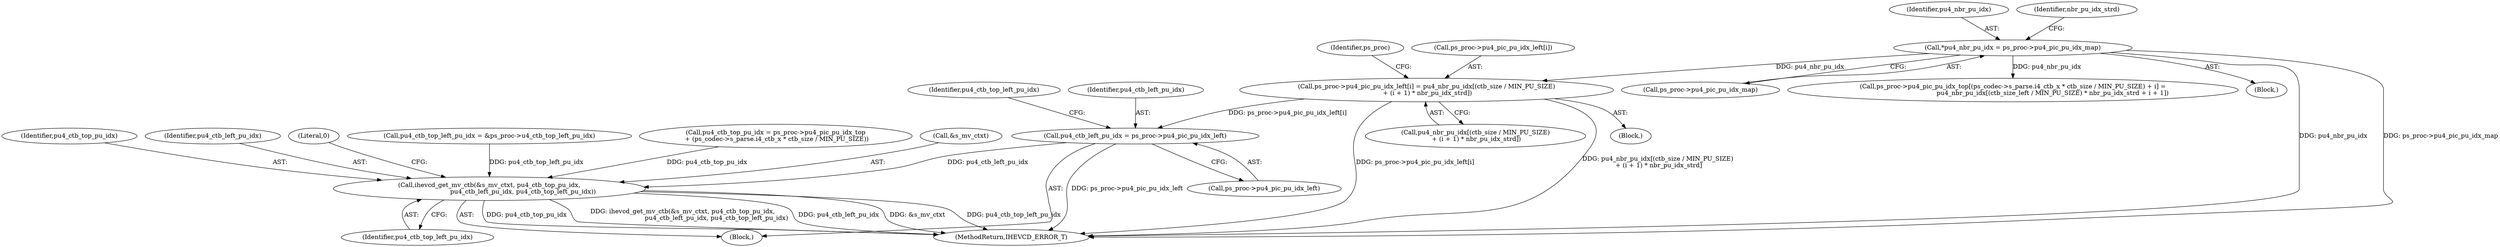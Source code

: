 digraph "0_Android_2b9fb0c2074d370a254b35e2489de2d94943578d@array" {
"1003848" [label="(Call,ps_proc->pu4_pic_pu_idx_left[i] = pu4_nbr_pu_idx[(ctb_size / MIN_PU_SIZE)\n + (i + 1) * nbr_pu_idx_strd])"];
"1003599" [label="(Call,*pu4_nbr_pu_idx = ps_proc->pu4_pic_pu_idx_map)"];
"1003401" [label="(Call,pu4_ctb_left_pu_idx = ps_proc->pu4_pic_pu_idx_left)"];
"1003527" [label="(Call,ihevcd_get_mv_ctb(&s_mv_ctxt, pu4_ctb_top_pu_idx,\n                                  pu4_ctb_left_pu_idx, pu4_ctb_top_left_pu_idx))"];
"1003527" [label="(Call,ihevcd_get_mv_ctb(&s_mv_ctxt, pu4_ctb_top_pu_idx,\n                                  pu4_ctb_left_pu_idx, pu4_ctb_top_left_pu_idx))"];
"1003847" [label="(Block,)"];
"1003530" [label="(Identifier,pu4_ctb_top_pu_idx)"];
"1003599" [label="(Call,*pu4_nbr_pu_idx = ps_proc->pu4_pic_pu_idx_map)"];
"1003531" [label="(Identifier,pu4_ctb_left_pu_idx)"];
"1003401" [label="(Call,pu4_ctb_left_pu_idx = ps_proc->pu4_pic_pu_idx_left)"];
"1003854" [label="(Call,pu4_nbr_pu_idx[(ctb_size / MIN_PU_SIZE)\n + (i + 1) * nbr_pu_idx_strd])"];
"1003868" [label="(Identifier,ps_proc)"];
"1003848" [label="(Call,ps_proc->pu4_pic_pu_idx_left[i] = pu4_nbr_pu_idx[(ctb_size / MIN_PU_SIZE)\n + (i + 1) * nbr_pu_idx_strd])"];
"1003532" [label="(Identifier,pu4_ctb_top_left_pu_idx)"];
"1003849" [label="(Call,ps_proc->pu4_pic_pu_idx_left[i])"];
"1003407" [label="(Identifier,pu4_ctb_top_left_pu_idx)"];
"1003894" [label="(Literal,0)"];
"1003307" [label="(Block,)"];
"1003600" [label="(Identifier,pu4_nbr_pu_idx)"];
"1005291" [label="(MethodReturn,IHEVCD_ERROR_T)"];
"1003402" [label="(Identifier,pu4_ctb_left_pu_idx)"];
"1003406" [label="(Call,pu4_ctb_top_left_pu_idx = &ps_proc->u4_ctb_top_left_pu_idx)"];
"1003386" [label="(Call,pu4_ctb_top_pu_idx = ps_proc->pu4_pic_pu_idx_top\n + (ps_codec->s_parse.i4_ctb_x * ctb_size / MIN_PU_SIZE))"];
"1003601" [label="(Call,ps_proc->pu4_pic_pu_idx_map)"];
"1003865" [label="(Call,ps_proc->pu4_pic_pu_idx_top[(ps_codec->s_parse.i4_ctb_x * ctb_size / MIN_PU_SIZE) + i] =\n                                        pu4_nbr_pu_idx[(ctb_size_left / MIN_PU_SIZE) * nbr_pu_idx_strd + i + 1])"];
"1003534" [label="(Block,)"];
"1003606" [label="(Identifier,nbr_pu_idx_strd)"];
"1003528" [label="(Call,&s_mv_ctxt)"];
"1003403" [label="(Call,ps_proc->pu4_pic_pu_idx_left)"];
"1003848" -> "1003847"  [label="AST: "];
"1003848" -> "1003854"  [label="CFG: "];
"1003849" -> "1003848"  [label="AST: "];
"1003854" -> "1003848"  [label="AST: "];
"1003868" -> "1003848"  [label="CFG: "];
"1003848" -> "1005291"  [label="DDG: pu4_nbr_pu_idx[(ctb_size / MIN_PU_SIZE)\n + (i + 1) * nbr_pu_idx_strd]"];
"1003848" -> "1005291"  [label="DDG: ps_proc->pu4_pic_pu_idx_left[i]"];
"1003848" -> "1003401"  [label="DDG: ps_proc->pu4_pic_pu_idx_left[i]"];
"1003599" -> "1003848"  [label="DDG: pu4_nbr_pu_idx"];
"1003599" -> "1003534"  [label="AST: "];
"1003599" -> "1003601"  [label="CFG: "];
"1003600" -> "1003599"  [label="AST: "];
"1003601" -> "1003599"  [label="AST: "];
"1003606" -> "1003599"  [label="CFG: "];
"1003599" -> "1005291"  [label="DDG: pu4_nbr_pu_idx"];
"1003599" -> "1005291"  [label="DDG: ps_proc->pu4_pic_pu_idx_map"];
"1003599" -> "1003865"  [label="DDG: pu4_nbr_pu_idx"];
"1003401" -> "1003307"  [label="AST: "];
"1003401" -> "1003403"  [label="CFG: "];
"1003402" -> "1003401"  [label="AST: "];
"1003403" -> "1003401"  [label="AST: "];
"1003407" -> "1003401"  [label="CFG: "];
"1003401" -> "1005291"  [label="DDG: ps_proc->pu4_pic_pu_idx_left"];
"1003401" -> "1003527"  [label="DDG: pu4_ctb_left_pu_idx"];
"1003527" -> "1003307"  [label="AST: "];
"1003527" -> "1003532"  [label="CFG: "];
"1003528" -> "1003527"  [label="AST: "];
"1003530" -> "1003527"  [label="AST: "];
"1003531" -> "1003527"  [label="AST: "];
"1003532" -> "1003527"  [label="AST: "];
"1003894" -> "1003527"  [label="CFG: "];
"1003527" -> "1005291"  [label="DDG: pu4_ctb_top_pu_idx"];
"1003527" -> "1005291"  [label="DDG: ihevcd_get_mv_ctb(&s_mv_ctxt, pu4_ctb_top_pu_idx,\n                                  pu4_ctb_left_pu_idx, pu4_ctb_top_left_pu_idx)"];
"1003527" -> "1005291"  [label="DDG: pu4_ctb_left_pu_idx"];
"1003527" -> "1005291"  [label="DDG: &s_mv_ctxt"];
"1003527" -> "1005291"  [label="DDG: pu4_ctb_top_left_pu_idx"];
"1003386" -> "1003527"  [label="DDG: pu4_ctb_top_pu_idx"];
"1003406" -> "1003527"  [label="DDG: pu4_ctb_top_left_pu_idx"];
}
